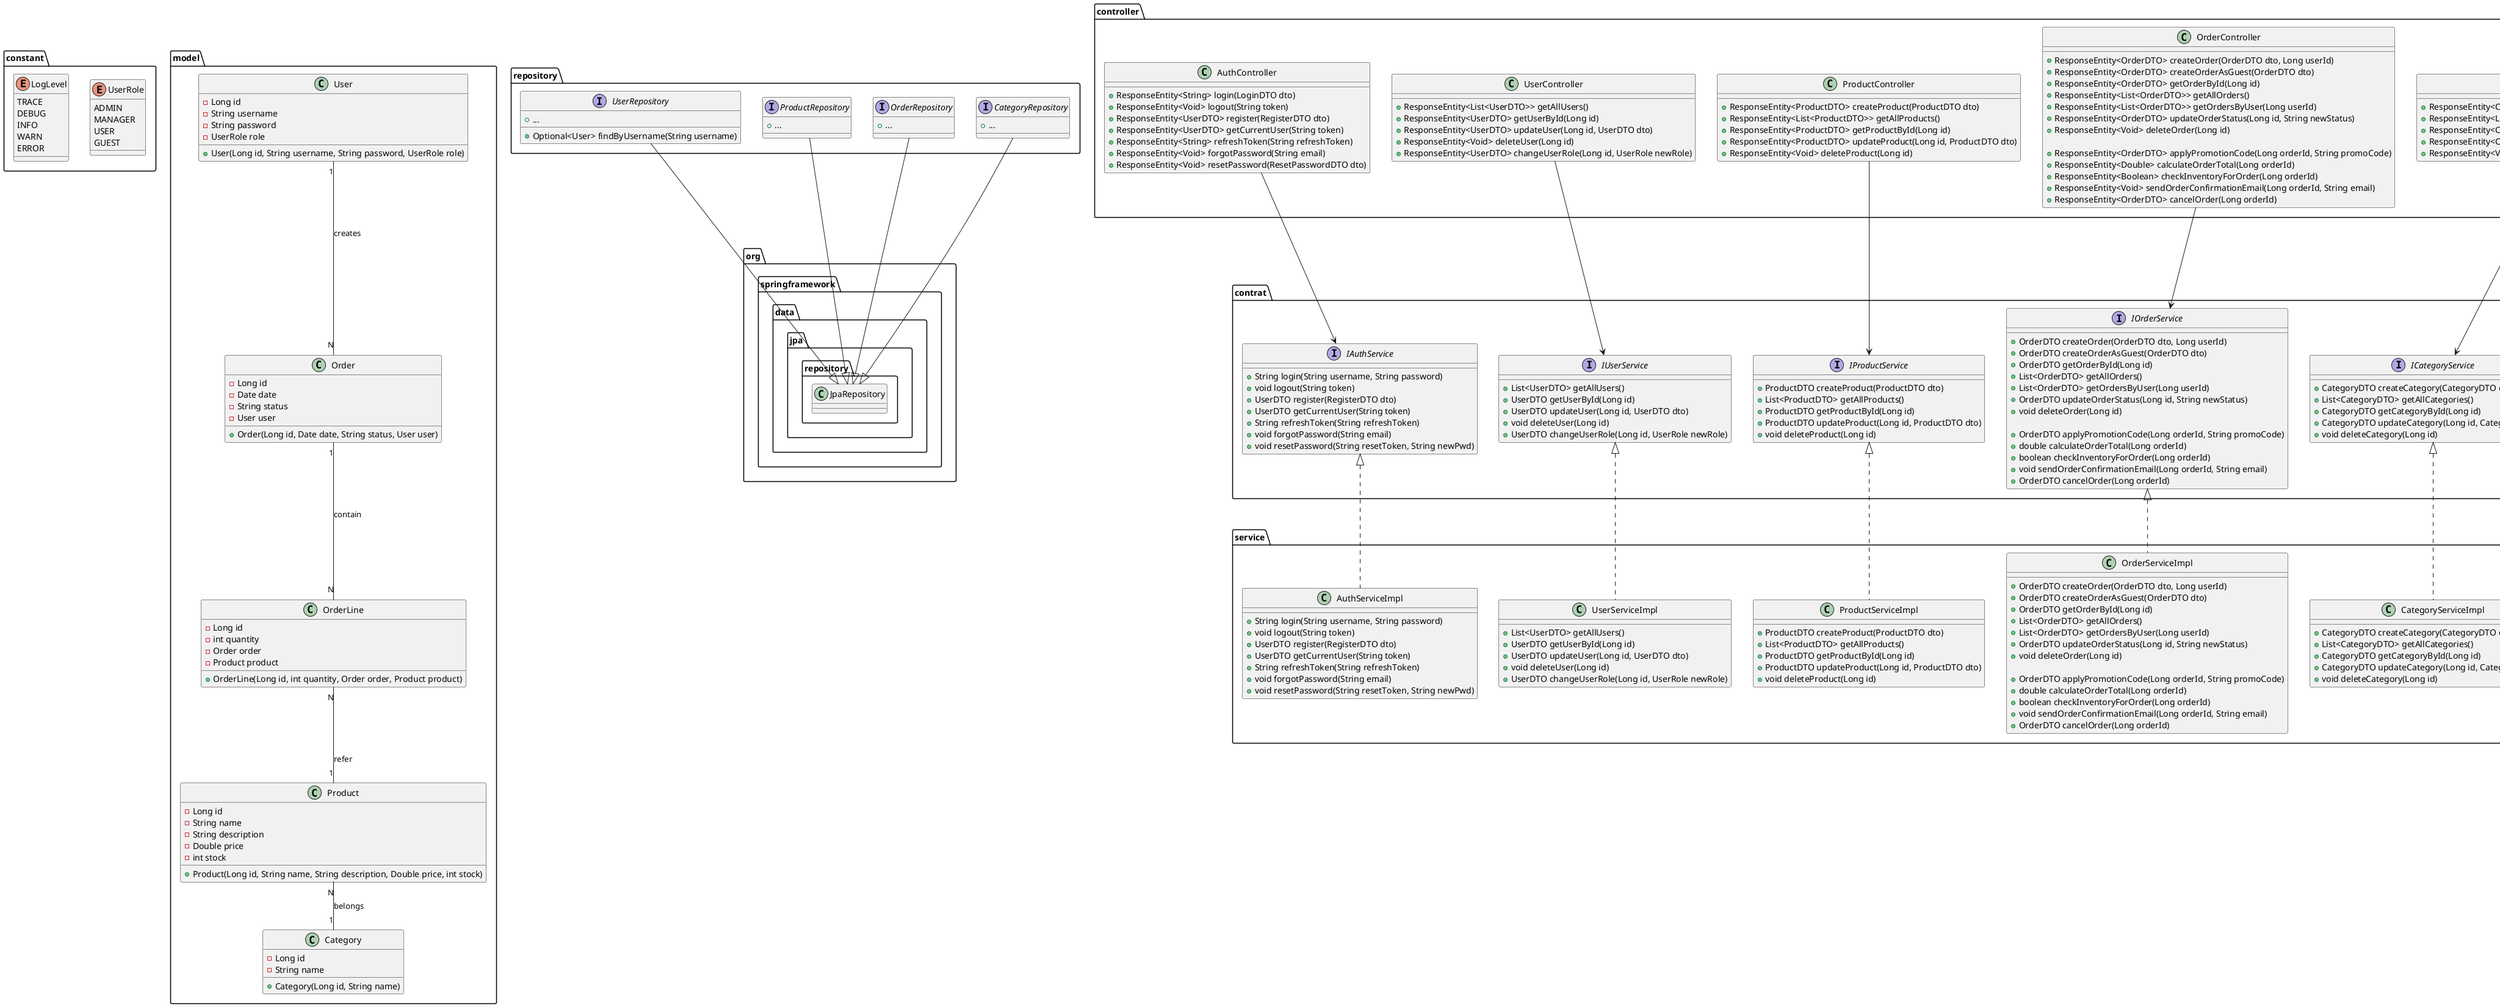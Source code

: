 @startuml Rôle

'---------------------------
'  Enums
'---------------------------
package "constant" {
  enum UserRole {
    ADMIN
    MANAGER
    USER
    GUEST
  }

  enum LogLevel {
    TRACE
    DEBUG
    INFO
    WARN
    ERROR
  }
}

'---------------------------
'  Model
'---------------------------
package "model" {
  class User {
    - Long id
    - String username
    - String password
    - UserRole role

    + User(Long id, String username, String password, UserRole role)
  }

  class Product {
    - Long id
    - String name
    - String description
    - Double price
    - int stock

    + Product(Long id, String name, String description, Double price, int stock)
  }

  class Category {
    - Long id
    - String name

    + Category(Long id, String name)
  }

  class Order {
    - Long id
    - Date date
    - String status
    - User user

    + Order(Long id, Date date, String status, User user)
  }

  class OrderLine {
    - Long id
    - int quantity
    - Order order
    - Product product

    + OrderLine(Long id, int quantity, Order order, Product product)
  }
}

model.User "1" -- "N" model.Order : creates
model.Order "1" -- "N" model.OrderLine : contain
model.OrderLine "N" -- "1" model.Product : refer
model.Product "N" -- "1" model.Category : belongs

'---------------------------
'  Repository (DAO)
'---------------------------
package "repository" {
  interface UserRepository {
    + Optional<User> findByUsername(String username)
    + ...
  }

  interface ProductRepository {
    + ...
  }

  interface OrderRepository {
    + ...
  }

  interface CategoryRepository {
    + ...
  }
}

UserRepository -down-|> "org.springframework.data.jpa.repository.JpaRepository"
ProductRepository -down-|> "org.springframework.data.jpa.repository.JpaRepository"
OrderRepository -down-|> "org.springframework.data.jpa.repository.JpaRepository"
CategoryRepository -down-|> "org.springframework.data.jpa.repository.JpaRepository"

'---------------------------
'  Contrat (Interfaces de service)
'---------------------------
package "contrat" {
  interface IAuthService {
    + String login(String username, String password)
    + void logout(String token)
    + UserDTO register(RegisterDTO dto)
    + UserDTO getCurrentUser(String token)
    + String refreshToken(String refreshToken)
    + void forgotPassword(String email)
    + void resetPassword(String resetToken, String newPwd)
  }

  interface IUserService {
    + List<UserDTO> getAllUsers()
    + UserDTO getUserById(Long id)
    + UserDTO updateUser(Long id, UserDTO dto)
    + void deleteUser(Long id)
    + UserDTO changeUserRole(Long id, UserRole newRole)
  }

  interface IProductService {
    + ProductDTO createProduct(ProductDTO dto)
    + List<ProductDTO> getAllProducts()
    + ProductDTO getProductById(Long id)
    + ProductDTO updateProduct(Long id, ProductDTO dto)
    + void deleteProduct(Long id)
  }

  interface IOrderService {
    + OrderDTO createOrder(OrderDTO dto, Long userId)
    + OrderDTO createOrderAsGuest(OrderDTO dto)
    + OrderDTO getOrderById(Long id)
    + List<OrderDTO> getAllOrders()
    + List<OrderDTO> getOrdersByUser(Long userId)
    + OrderDTO updateOrderStatus(Long id, String newStatus)
    + void deleteOrder(Long id)

    'Méthodes "métier" (5 exemples)
    + OrderDTO applyPromotionCode(Long orderId, String promoCode)
    + double calculateOrderTotal(Long orderId)
    + boolean checkInventoryForOrder(Long orderId)
    + void sendOrderConfirmationEmail(Long orderId, String email)
    + OrderDTO cancelOrder(Long orderId)
  }

  interface ICategoryService {
    + CategoryDTO createCategory(CategoryDTO dto)
    + List<CategoryDTO> getAllCategories()
    + CategoryDTO getCategoryById(Long id)
    + CategoryDTO updateCategory(Long id, CategoryDTO dto)
    + void deleteCategory(Long id)
  }
}

'---------------------------
'  Services (Impl)
'---------------------------
package "service" {
  class AuthServiceImpl {
    + String login(String username, String password)
    + void logout(String token)
    + UserDTO register(RegisterDTO dto)
    + UserDTO getCurrentUser(String token)
    + String refreshToken(String refreshToken)
    + void forgotPassword(String email)
    + void resetPassword(String resetToken, String newPwd)
  }

  class UserServiceImpl {
    + List<UserDTO> getAllUsers()
    + UserDTO getUserById(Long id)
    + UserDTO updateUser(Long id, UserDTO dto)
    + void deleteUser(Long id)
    + UserDTO changeUserRole(Long id, UserRole newRole)
  }

  class ProductServiceImpl {
    + ProductDTO createProduct(ProductDTO dto)
    + List<ProductDTO> getAllProducts()
    + ProductDTO getProductById(Long id)
    + ProductDTO updateProduct(Long id, ProductDTO dto)
    + void deleteProduct(Long id)
  }

  class OrderServiceImpl {
    + OrderDTO createOrder(OrderDTO dto, Long userId)
    + OrderDTO createOrderAsGuest(OrderDTO dto)
    + OrderDTO getOrderById(Long id)
    + List<OrderDTO> getAllOrders()
    + List<OrderDTO> getOrdersByUser(Long userId)
    + OrderDTO updateOrderStatus(Long id, String newStatus)
    + void deleteOrder(Long id)

    + OrderDTO applyPromotionCode(Long orderId, String promoCode)
    + double calculateOrderTotal(Long orderId)
    + boolean checkInventoryForOrder(Long orderId)
    + void sendOrderConfirmationEmail(Long orderId, String email)
    + OrderDTO cancelOrder(Long orderId)
  }

  class CategoryServiceImpl {
    + CategoryDTO createCategory(CategoryDTO dto)
    + List<CategoryDTO> getAllCategories()
    + CategoryDTO getCategoryById(Long id)
    + CategoryDTO updateCategory(Long id, CategoryDTO dto)
    + void deleteCategory(Long id)
  }
}

contrat.IAuthService <|.. service.AuthServiceImpl
contrat.IUserService <|.. service.UserServiceImpl
contrat.IProductService <|.. service.ProductServiceImpl
contrat.IOrderService <|.. service.OrderServiceImpl
contrat.ICategoryService <|.. service.CategoryServiceImpl

'---------------------------
'  Controllers
'---------------------------
package "controller" {
  class AuthController {
    + ResponseEntity<String> login(LoginDTO dto)
    + ResponseEntity<Void> logout(String token)
    + ResponseEntity<UserDTO> register(RegisterDTO dto)
    + ResponseEntity<UserDTO> getCurrentUser(String token)
    + ResponseEntity<String> refreshToken(String refreshToken)
    + ResponseEntity<Void> forgotPassword(String email)
    + ResponseEntity<Void> resetPassword(ResetPasswordDTO dto)
  }

  class UserController {
    + ResponseEntity<List<UserDTO>> getAllUsers()
    + ResponseEntity<UserDTO> getUserById(Long id)
    + ResponseEntity<UserDTO> updateUser(Long id, UserDTO dto)
    + ResponseEntity<Void> deleteUser(Long id)
    + ResponseEntity<UserDTO> changeUserRole(Long id, UserRole newRole)
  }

  class ProductController {
    + ResponseEntity<ProductDTO> createProduct(ProductDTO dto)
    + ResponseEntity<List<ProductDTO>> getAllProducts()
    + ResponseEntity<ProductDTO> getProductById(Long id)
    + ResponseEntity<ProductDTO> updateProduct(Long id, ProductDTO dto)
    + ResponseEntity<Void> deleteProduct(Long id)
  }

  class OrderController {
    + ResponseEntity<OrderDTO> createOrder(OrderDTO dto, Long userId)
    + ResponseEntity<OrderDTO> createOrderAsGuest(OrderDTO dto)
    + ResponseEntity<OrderDTO> getOrderById(Long id)
    + ResponseEntity<List<OrderDTO>> getAllOrders()
    + ResponseEntity<List<OrderDTO>> getOrdersByUser(Long userId)
    + ResponseEntity<OrderDTO> updateOrderStatus(Long id, String newStatus)
    + ResponseEntity<Void> deleteOrder(Long id)

    + ResponseEntity<OrderDTO> applyPromotionCode(Long orderId, String promoCode)
    + ResponseEntity<Double> calculateOrderTotal(Long orderId)
    + ResponseEntity<Boolean> checkInventoryForOrder(Long orderId)
    + ResponseEntity<Void> sendOrderConfirmationEmail(Long orderId, String email)
    + ResponseEntity<OrderDTO> cancelOrder(Long orderId)
  }

  class CategoryController {
    + ResponseEntity<CategoryDTO> createCategory(CategoryDTO dto)
    + ResponseEntity<List<CategoryDTO>> getAllCategories()
    + ResponseEntity<CategoryDTO> getCategoryById(Long id)
    + ResponseEntity<CategoryDTO> updateCategory(Long id, CategoryDTO dto)
    + ResponseEntity<Void> deleteCategory(Long id)
  }
}

AuthController --> IAuthService
UserController --> IUserService
ProductController --> IProductService
OrderController --> IOrderService
CategoryController --> ICategoryService

'---------------------------
'  LoggerUtils (exemple)
'---------------------------
package "utils" {
  class LoggerUtils {
    + static void log(LogLevel level, String message)
  }
}

@enduml
